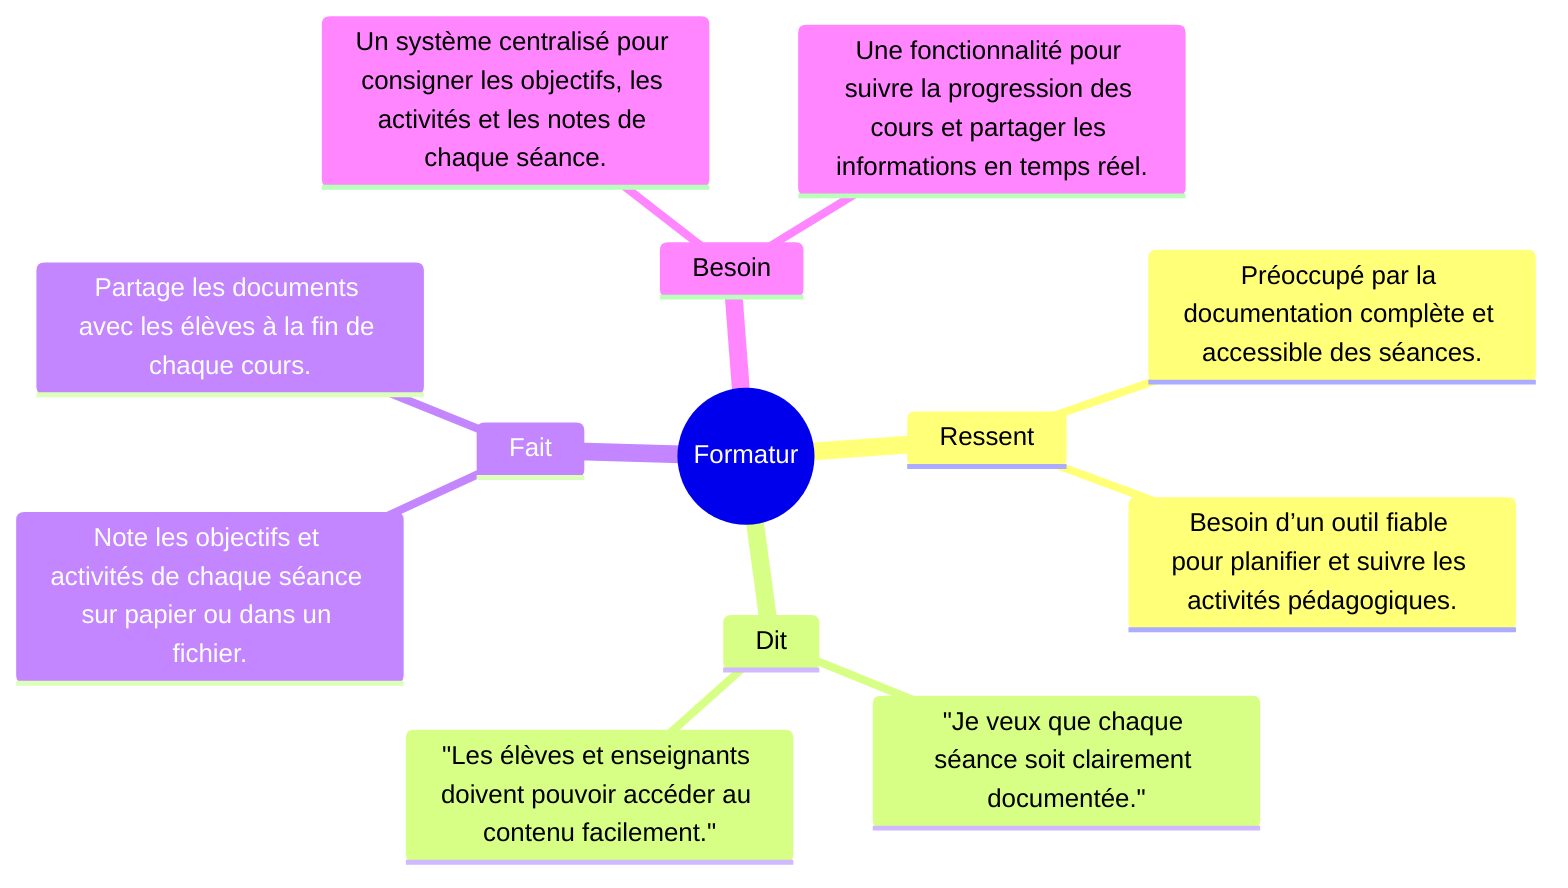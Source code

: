 mindmap
  root((Formatur))
    Ressent
      Préoccupé par la documentation complète et accessible des séances.
      Besoin d’un outil fiable pour planifier et suivre les activités pédagogiques.
    Dit
      "Je veux que chaque séance soit clairement documentée."
      "Les élèves et enseignants doivent pouvoir accéder au contenu facilement."
    Fait
      Note les objectifs et activités de chaque séance sur papier ou dans un fichier.
      Partage les documents avec les élèves à la fin de chaque cours.
    Besoin
      Un système centralisé pour consigner les objectifs, les activités et les notes de chaque séance.
      Une fonctionnalité pour suivre la progression des cours et partager les informations en temps réel.